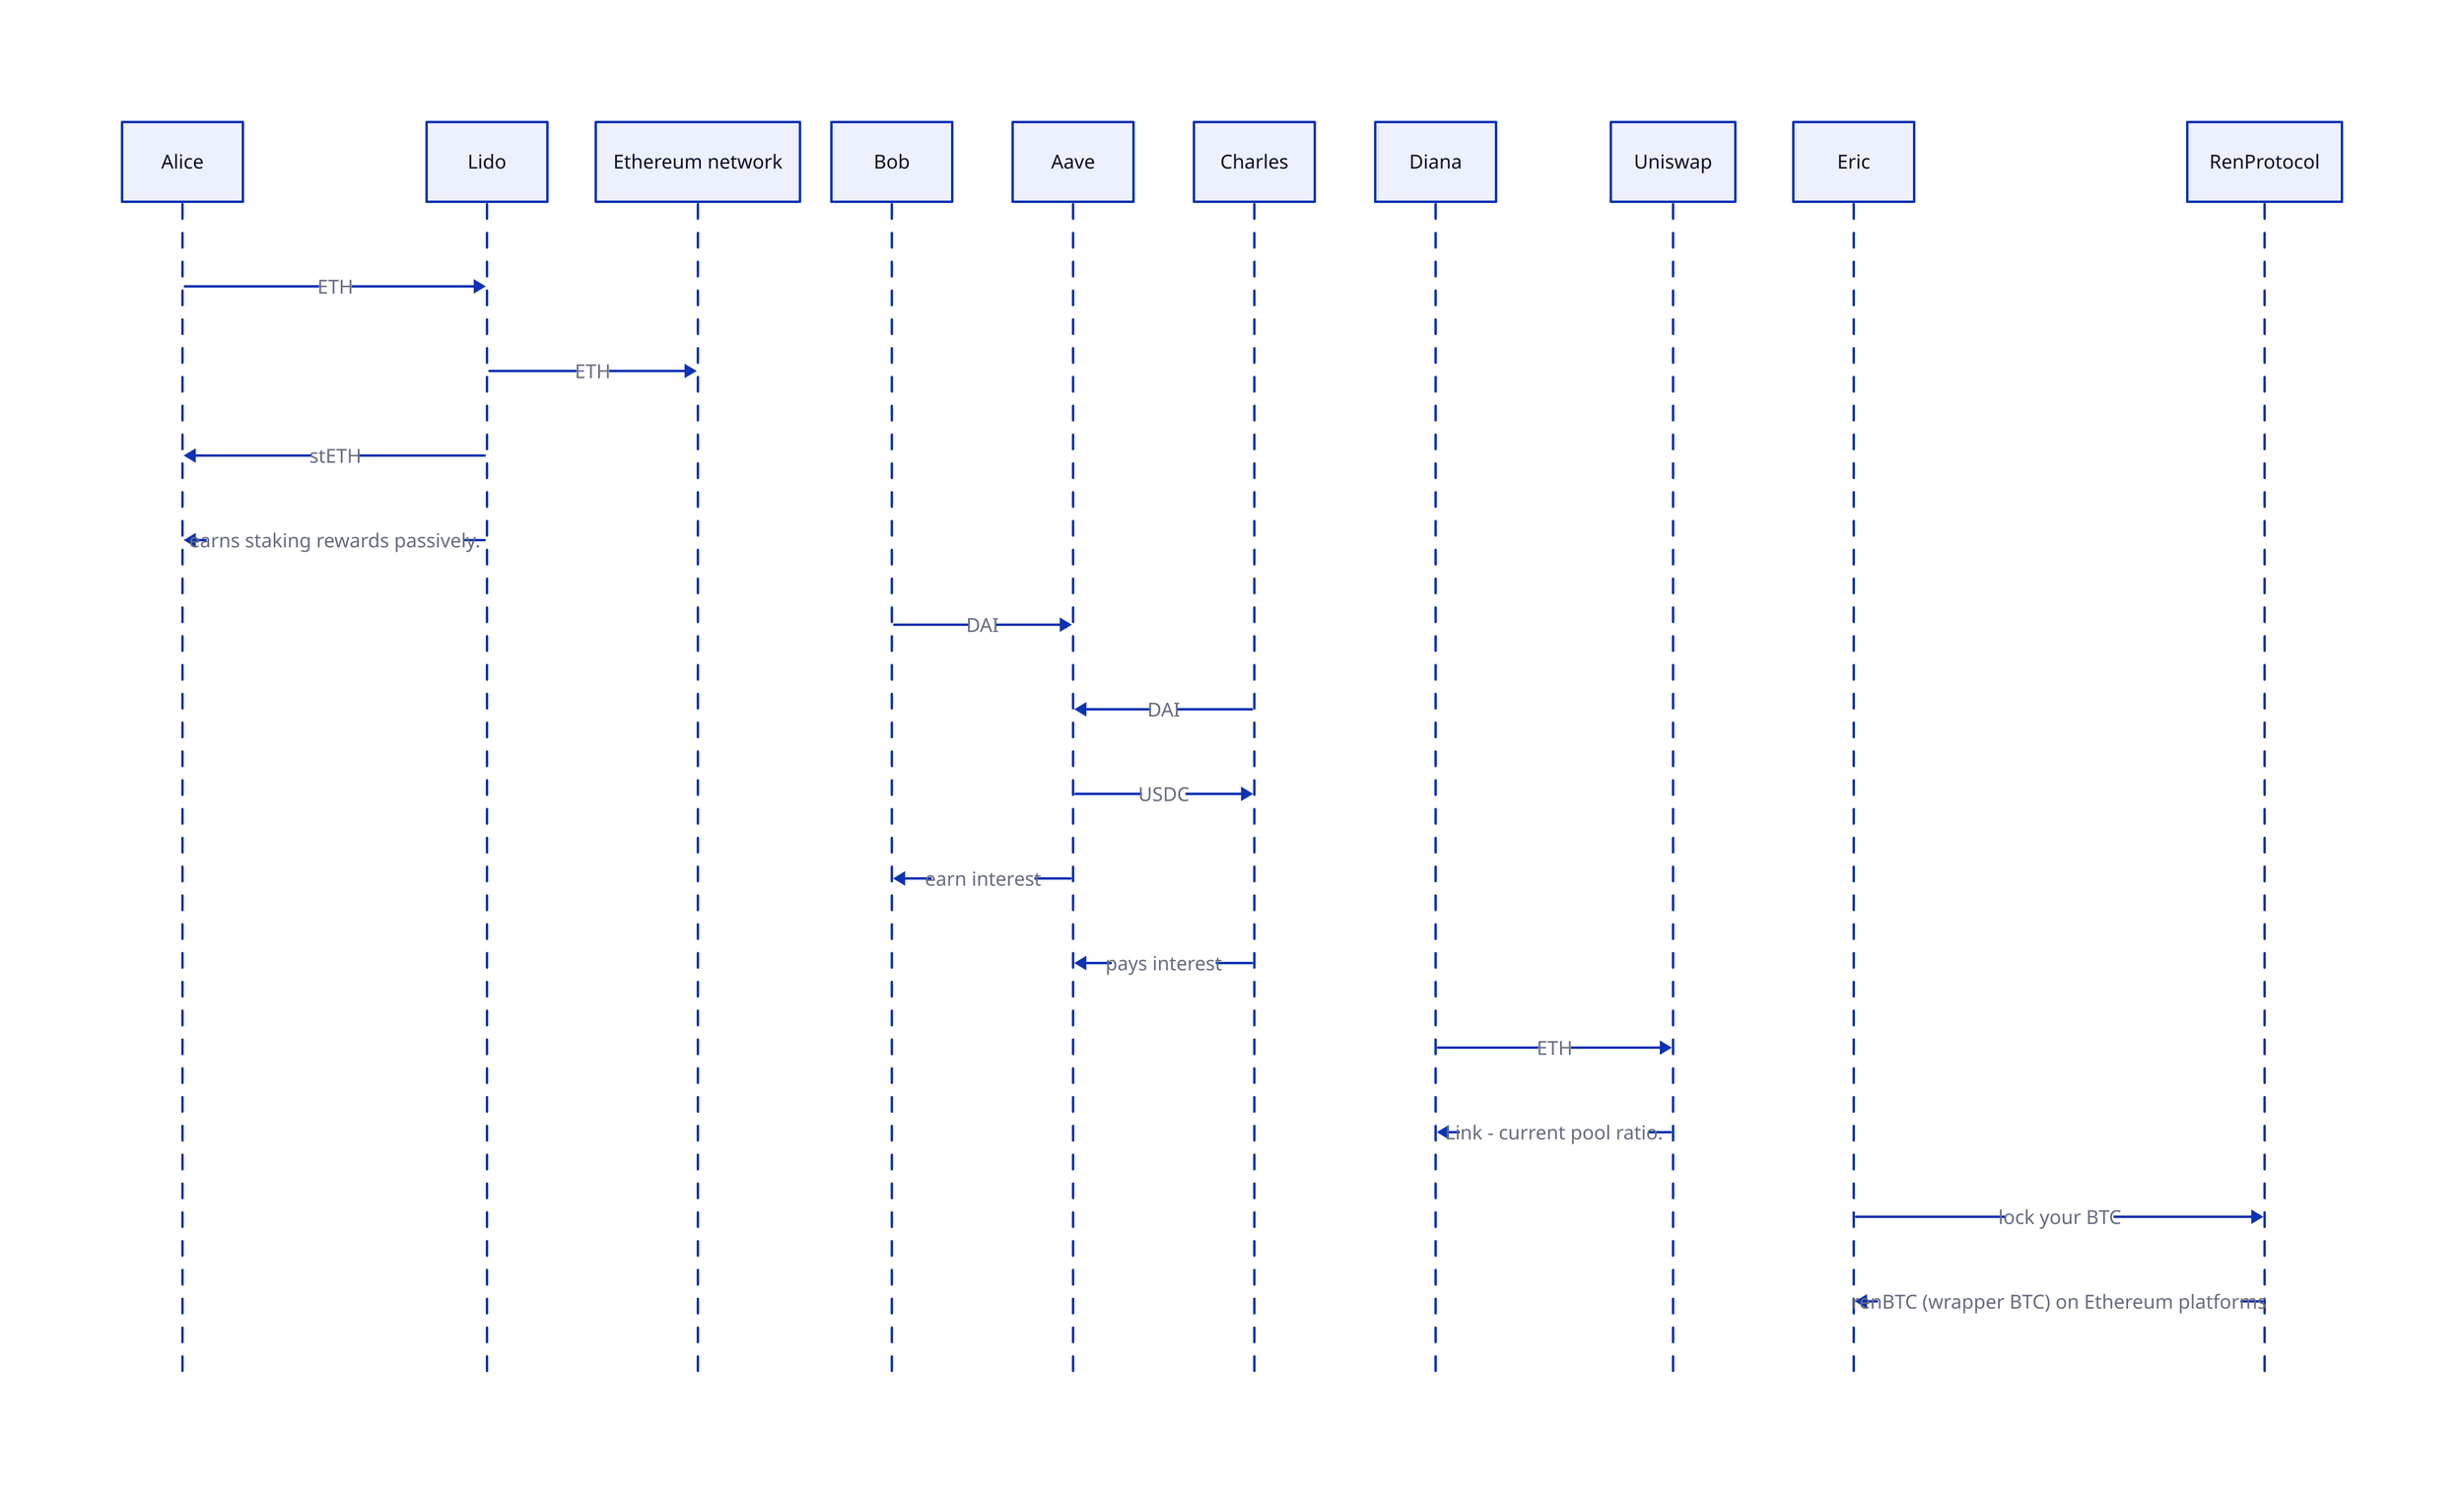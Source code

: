 shape: sequence_diagram

Alice -> Lido: ETH
Lido -> Ethereum network: ETH
Lido -> Alice: stETH
Lido -> Alice: earns staking rewards passively.

Bob -> Aave: DAI
Charles -> Aave: DAI
Aave -> Charles: USDC
Aave -> Bob: earn interest
Charles -> Aave: pays interest


Diana -> Uniswap : ETH
Uniswap -> Diana : Link - current pool ratio.


Eric -> RenProtocol : lock your BTC
RenProtocol -> Eric : renBTC (wrapper BTC) on Ethereum platforms

